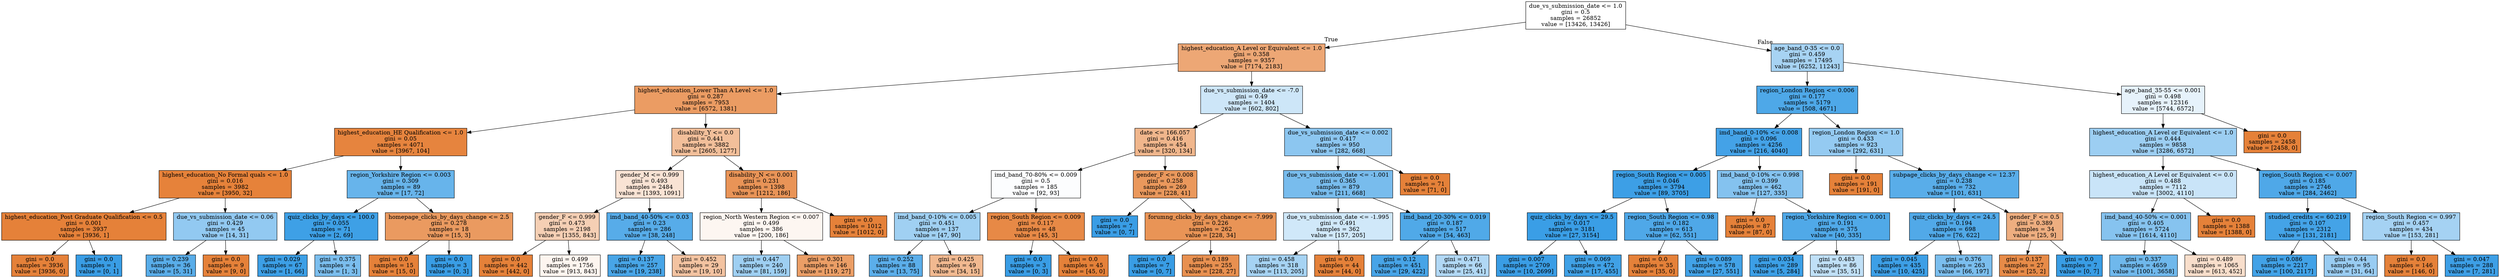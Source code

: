 digraph Tree {
node [shape=box, style="filled", color="black"] ;
0 [label="due_vs_submission_date <= 1.0\ngini = 0.5\nsamples = 26852\nvalue = [13426, 13426]", fillcolor="#e5813900"] ;
1 [label="highest_education_A Level or Equivalent <= 1.0\ngini = 0.358\nsamples = 9357\nvalue = [7174, 2183]", fillcolor="#e58139b1"] ;
0 -> 1 [labeldistance=2.5, labelangle=45, headlabel="True"] ;
2 [label="highest_education_Lower Than A Level <= 1.0\ngini = 0.287\nsamples = 7953\nvalue = [6572, 1381]", fillcolor="#e58139c9"] ;
1 -> 2 ;
3 [label="highest_education_HE Qualification <= 1.0\ngini = 0.05\nsamples = 4071\nvalue = [3967, 104]", fillcolor="#e58139f8"] ;
2 -> 3 ;
4 [label="highest_education_No Formal quals <= 1.0\ngini = 0.016\nsamples = 3982\nvalue = [3950, 32]", fillcolor="#e58139fd"] ;
3 -> 4 ;
5 [label="highest_education_Post Graduate Qualification <= 0.5\ngini = 0.001\nsamples = 3937\nvalue = [3936, 1]", fillcolor="#e58139ff"] ;
4 -> 5 ;
6 [label="gini = 0.0\nsamples = 3936\nvalue = [3936, 0]", fillcolor="#e58139ff"] ;
5 -> 6 ;
7 [label="gini = 0.0\nsamples = 1\nvalue = [0, 1]", fillcolor="#399de5ff"] ;
5 -> 7 ;
8 [label="due_vs_submission_date <= 0.06\ngini = 0.429\nsamples = 45\nvalue = [14, 31]", fillcolor="#399de58c"] ;
4 -> 8 ;
9 [label="gini = 0.239\nsamples = 36\nvalue = [5, 31]", fillcolor="#399de5d6"] ;
8 -> 9 ;
10 [label="gini = 0.0\nsamples = 9\nvalue = [9, 0]", fillcolor="#e58139ff"] ;
8 -> 10 ;
11 [label="region_Yorkshire Region <= 0.003\ngini = 0.309\nsamples = 89\nvalue = [17, 72]", fillcolor="#399de5c3"] ;
3 -> 11 ;
12 [label="quiz_clicks_by_days <= 100.0\ngini = 0.055\nsamples = 71\nvalue = [2, 69]", fillcolor="#399de5f8"] ;
11 -> 12 ;
13 [label="gini = 0.029\nsamples = 67\nvalue = [1, 66]", fillcolor="#399de5fb"] ;
12 -> 13 ;
14 [label="gini = 0.375\nsamples = 4\nvalue = [1, 3]", fillcolor="#399de5aa"] ;
12 -> 14 ;
15 [label="homepage_clicks_by_days_change <= 2.5\ngini = 0.278\nsamples = 18\nvalue = [15, 3]", fillcolor="#e58139cc"] ;
11 -> 15 ;
16 [label="gini = 0.0\nsamples = 15\nvalue = [15, 0]", fillcolor="#e58139ff"] ;
15 -> 16 ;
17 [label="gini = 0.0\nsamples = 3\nvalue = [0, 3]", fillcolor="#399de5ff"] ;
15 -> 17 ;
18 [label="disability_Y <= 0.0\ngini = 0.441\nsamples = 3882\nvalue = [2605, 1277]", fillcolor="#e5813982"] ;
2 -> 18 ;
19 [label="gender_M <= 0.999\ngini = 0.493\nsamples = 2484\nvalue = [1393, 1091]", fillcolor="#e5813937"] ;
18 -> 19 ;
20 [label="gender_F <= 0.999\ngini = 0.473\nsamples = 2198\nvalue = [1355, 843]", fillcolor="#e5813960"] ;
19 -> 20 ;
21 [label="gini = 0.0\nsamples = 442\nvalue = [442, 0]", fillcolor="#e58139ff"] ;
20 -> 21 ;
22 [label="gini = 0.499\nsamples = 1756\nvalue = [913, 843]", fillcolor="#e5813914"] ;
20 -> 22 ;
23 [label="imd_band_40-50% <= 0.03\ngini = 0.23\nsamples = 286\nvalue = [38, 248]", fillcolor="#399de5d8"] ;
19 -> 23 ;
24 [label="gini = 0.137\nsamples = 257\nvalue = [19, 238]", fillcolor="#399de5eb"] ;
23 -> 24 ;
25 [label="gini = 0.452\nsamples = 29\nvalue = [19, 10]", fillcolor="#e5813979"] ;
23 -> 25 ;
26 [label="disability_N <= 0.001\ngini = 0.231\nsamples = 1398\nvalue = [1212, 186]", fillcolor="#e58139d8"] ;
18 -> 26 ;
27 [label="region_North Western Region <= 0.007\ngini = 0.499\nsamples = 386\nvalue = [200, 186]", fillcolor="#e5813912"] ;
26 -> 27 ;
28 [label="gini = 0.447\nsamples = 240\nvalue = [81, 159]", fillcolor="#399de57d"] ;
27 -> 28 ;
29 [label="gini = 0.301\nsamples = 146\nvalue = [119, 27]", fillcolor="#e58139c5"] ;
27 -> 29 ;
30 [label="gini = 0.0\nsamples = 1012\nvalue = [1012, 0]", fillcolor="#e58139ff"] ;
26 -> 30 ;
31 [label="due_vs_submission_date <= -7.0\ngini = 0.49\nsamples = 1404\nvalue = [602, 802]", fillcolor="#399de540"] ;
1 -> 31 ;
32 [label="date <= 166.057\ngini = 0.416\nsamples = 454\nvalue = [320, 134]", fillcolor="#e5813994"] ;
31 -> 32 ;
33 [label="imd_band_70-80% <= 0.009\ngini = 0.5\nsamples = 185\nvalue = [92, 93]", fillcolor="#399de503"] ;
32 -> 33 ;
34 [label="imd_band_0-10% <= 0.005\ngini = 0.451\nsamples = 137\nvalue = [47, 90]", fillcolor="#399de57a"] ;
33 -> 34 ;
35 [label="gini = 0.252\nsamples = 88\nvalue = [13, 75]", fillcolor="#399de5d3"] ;
34 -> 35 ;
36 [label="gini = 0.425\nsamples = 49\nvalue = [34, 15]", fillcolor="#e581398e"] ;
34 -> 36 ;
37 [label="region_South Region <= 0.009\ngini = 0.117\nsamples = 48\nvalue = [45, 3]", fillcolor="#e58139ee"] ;
33 -> 37 ;
38 [label="gini = 0.0\nsamples = 3\nvalue = [0, 3]", fillcolor="#399de5ff"] ;
37 -> 38 ;
39 [label="gini = 0.0\nsamples = 45\nvalue = [45, 0]", fillcolor="#e58139ff"] ;
37 -> 39 ;
40 [label="gender_F <= 0.008\ngini = 0.258\nsamples = 269\nvalue = [228, 41]", fillcolor="#e58139d1"] ;
32 -> 40 ;
41 [label="gini = 0.0\nsamples = 7\nvalue = [0, 7]", fillcolor="#399de5ff"] ;
40 -> 41 ;
42 [label="forumng_clicks_by_days_change <= -7.999\ngini = 0.226\nsamples = 262\nvalue = [228, 34]", fillcolor="#e58139d9"] ;
40 -> 42 ;
43 [label="gini = 0.0\nsamples = 7\nvalue = [0, 7]", fillcolor="#399de5ff"] ;
42 -> 43 ;
44 [label="gini = 0.189\nsamples = 255\nvalue = [228, 27]", fillcolor="#e58139e1"] ;
42 -> 44 ;
45 [label="due_vs_submission_date <= 0.002\ngini = 0.417\nsamples = 950\nvalue = [282, 668]", fillcolor="#399de593"] ;
31 -> 45 ;
46 [label="due_vs_submission_date <= -1.001\ngini = 0.365\nsamples = 879\nvalue = [211, 668]", fillcolor="#399de5ae"] ;
45 -> 46 ;
47 [label="due_vs_submission_date <= -1.995\ngini = 0.491\nsamples = 362\nvalue = [157, 205]", fillcolor="#399de53c"] ;
46 -> 47 ;
48 [label="gini = 0.458\nsamples = 318\nvalue = [113, 205]", fillcolor="#399de572"] ;
47 -> 48 ;
49 [label="gini = 0.0\nsamples = 44\nvalue = [44, 0]", fillcolor="#e58139ff"] ;
47 -> 49 ;
50 [label="imd_band_20-30% <= 0.019\ngini = 0.187\nsamples = 517\nvalue = [54, 463]", fillcolor="#399de5e1"] ;
46 -> 50 ;
51 [label="gini = 0.12\nsamples = 451\nvalue = [29, 422]", fillcolor="#399de5ed"] ;
50 -> 51 ;
52 [label="gini = 0.471\nsamples = 66\nvalue = [25, 41]", fillcolor="#399de564"] ;
50 -> 52 ;
53 [label="gini = 0.0\nsamples = 71\nvalue = [71, 0]", fillcolor="#e58139ff"] ;
45 -> 53 ;
54 [label="age_band_0-35 <= 0.0\ngini = 0.459\nsamples = 17495\nvalue = [6252, 11243]", fillcolor="#399de571"] ;
0 -> 54 [labeldistance=2.5, labelangle=-45, headlabel="False"] ;
55 [label="region_London Region <= 0.006\ngini = 0.177\nsamples = 5179\nvalue = [508, 4671]", fillcolor="#399de5e3"] ;
54 -> 55 ;
56 [label="imd_band_0-10% <= 0.008\ngini = 0.096\nsamples = 4256\nvalue = [216, 4040]", fillcolor="#399de5f1"] ;
55 -> 56 ;
57 [label="region_South Region <= 0.005\ngini = 0.046\nsamples = 3794\nvalue = [89, 3705]", fillcolor="#399de5f9"] ;
56 -> 57 ;
58 [label="quiz_clicks_by_days <= 29.5\ngini = 0.017\nsamples = 3181\nvalue = [27, 3154]", fillcolor="#399de5fd"] ;
57 -> 58 ;
59 [label="gini = 0.007\nsamples = 2709\nvalue = [10, 2699]", fillcolor="#399de5fe"] ;
58 -> 59 ;
60 [label="gini = 0.069\nsamples = 472\nvalue = [17, 455]", fillcolor="#399de5f5"] ;
58 -> 60 ;
61 [label="region_South Region <= 0.98\ngini = 0.182\nsamples = 613\nvalue = [62, 551]", fillcolor="#399de5e2"] ;
57 -> 61 ;
62 [label="gini = 0.0\nsamples = 35\nvalue = [35, 0]", fillcolor="#e58139ff"] ;
61 -> 62 ;
63 [label="gini = 0.089\nsamples = 578\nvalue = [27, 551]", fillcolor="#399de5f3"] ;
61 -> 63 ;
64 [label="imd_band_0-10% <= 0.998\ngini = 0.399\nsamples = 462\nvalue = [127, 335]", fillcolor="#399de59e"] ;
56 -> 64 ;
65 [label="gini = 0.0\nsamples = 87\nvalue = [87, 0]", fillcolor="#e58139ff"] ;
64 -> 65 ;
66 [label="region_Yorkshire Region <= 0.001\ngini = 0.191\nsamples = 375\nvalue = [40, 335]", fillcolor="#399de5e1"] ;
64 -> 66 ;
67 [label="gini = 0.034\nsamples = 289\nvalue = [5, 284]", fillcolor="#399de5fb"] ;
66 -> 67 ;
68 [label="gini = 0.483\nsamples = 86\nvalue = [35, 51]", fillcolor="#399de550"] ;
66 -> 68 ;
69 [label="region_London Region <= 1.0\ngini = 0.433\nsamples = 923\nvalue = [292, 631]", fillcolor="#399de589"] ;
55 -> 69 ;
70 [label="gini = 0.0\nsamples = 191\nvalue = [191, 0]", fillcolor="#e58139ff"] ;
69 -> 70 ;
71 [label="subpage_clicks_by_days_change <= 12.37\ngini = 0.238\nsamples = 732\nvalue = [101, 631]", fillcolor="#399de5d6"] ;
69 -> 71 ;
72 [label="quiz_clicks_by_days <= 24.5\ngini = 0.194\nsamples = 698\nvalue = [76, 622]", fillcolor="#399de5e0"] ;
71 -> 72 ;
73 [label="gini = 0.045\nsamples = 435\nvalue = [10, 425]", fillcolor="#399de5f9"] ;
72 -> 73 ;
74 [label="gini = 0.376\nsamples = 263\nvalue = [66, 197]", fillcolor="#399de5aa"] ;
72 -> 74 ;
75 [label="gender_F <= 0.5\ngini = 0.389\nsamples = 34\nvalue = [25, 9]", fillcolor="#e58139a3"] ;
71 -> 75 ;
76 [label="gini = 0.137\nsamples = 27\nvalue = [25, 2]", fillcolor="#e58139eb"] ;
75 -> 76 ;
77 [label="gini = 0.0\nsamples = 7\nvalue = [0, 7]", fillcolor="#399de5ff"] ;
75 -> 77 ;
78 [label="age_band_35-55 <= 0.001\ngini = 0.498\nsamples = 12316\nvalue = [5744, 6572]", fillcolor="#399de520"] ;
54 -> 78 ;
79 [label="highest_education_A Level or Equivalent <= 1.0\ngini = 0.444\nsamples = 9858\nvalue = [3286, 6572]", fillcolor="#399de57f"] ;
78 -> 79 ;
80 [label="highest_education_A Level or Equivalent <= 0.0\ngini = 0.488\nsamples = 7112\nvalue = [3002, 4110]", fillcolor="#399de545"] ;
79 -> 80 ;
81 [label="imd_band_40-50% <= 0.001\ngini = 0.405\nsamples = 5724\nvalue = [1614, 4110]", fillcolor="#399de59b"] ;
80 -> 81 ;
82 [label="gini = 0.337\nsamples = 4659\nvalue = [1001, 3658]", fillcolor="#399de5b9"] ;
81 -> 82 ;
83 [label="gini = 0.489\nsamples = 1065\nvalue = [613, 452]", fillcolor="#e5813943"] ;
81 -> 83 ;
84 [label="gini = 0.0\nsamples = 1388\nvalue = [1388, 0]", fillcolor="#e58139ff"] ;
80 -> 84 ;
85 [label="region_South Region <= 0.007\ngini = 0.185\nsamples = 2746\nvalue = [284, 2462]", fillcolor="#399de5e2"] ;
79 -> 85 ;
86 [label="studied_credits <= 60.219\ngini = 0.107\nsamples = 2312\nvalue = [131, 2181]", fillcolor="#399de5f0"] ;
85 -> 86 ;
87 [label="gini = 0.086\nsamples = 2217\nvalue = [100, 2117]", fillcolor="#399de5f3"] ;
86 -> 87 ;
88 [label="gini = 0.44\nsamples = 95\nvalue = [31, 64]", fillcolor="#399de583"] ;
86 -> 88 ;
89 [label="region_South Region <= 0.997\ngini = 0.457\nsamples = 434\nvalue = [153, 281]", fillcolor="#399de574"] ;
85 -> 89 ;
90 [label="gini = 0.0\nsamples = 146\nvalue = [146, 0]", fillcolor="#e58139ff"] ;
89 -> 90 ;
91 [label="gini = 0.047\nsamples = 288\nvalue = [7, 281]", fillcolor="#399de5f9"] ;
89 -> 91 ;
92 [label="gini = 0.0\nsamples = 2458\nvalue = [2458, 0]", fillcolor="#e58139ff"] ;
78 -> 92 ;
}